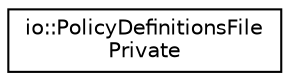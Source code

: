 digraph "Graphical Class Hierarchy"
{
 // LATEX_PDF_SIZE
  edge [fontname="Helvetica",fontsize="10",labelfontname="Helvetica",labelfontsize="10"];
  node [fontname="Helvetica",fontsize="10",shape=record];
  rankdir="LR";
  Node0 [label="io::PolicyDefinitionsFile\lPrivate",height=0.2,width=0.4,color="black", fillcolor="white", style="filled",URL="$classio_1_1_policy_definitions_file_private.html",tooltip=" "];
}
